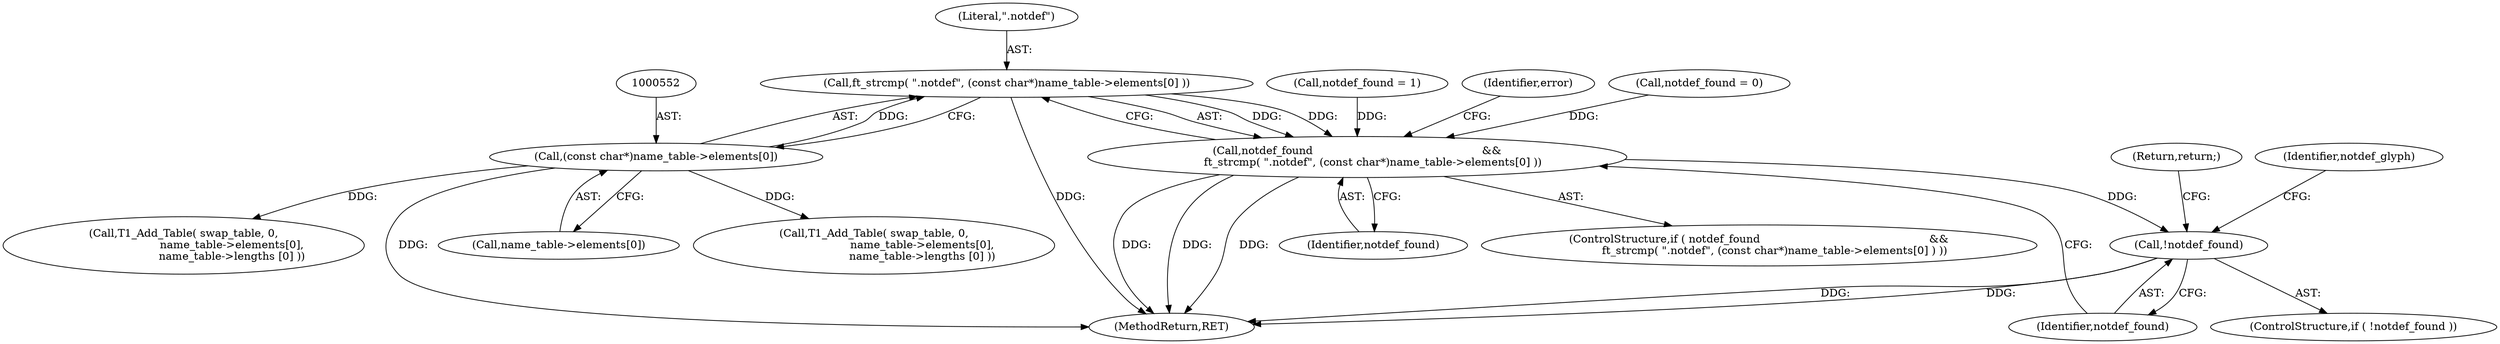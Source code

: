 digraph "0_savannah_dd89710f0f643eb0f99a3830e0712d26c7642acd@API" {
"1000549" [label="(Call,ft_strcmp( \".notdef\", (const char*)name_table->elements[0] ))"];
"1000551" [label="(Call,(const char*)name_table->elements[0])"];
"1000547" [label="(Call,notdef_found                                                 &&\n         ft_strcmp( \".notdef\", (const char*)name_table->elements[0] ))"];
"1000705" [label="(Call,!notdef_found)"];
"1000710" [label="(Identifier,notdef_glyph)"];
"1000548" [label="(Identifier,notdef_found)"];
"1000546" [label="(ControlStructure,if ( notdef_found                                                 &&\n         ft_strcmp( \".notdef\", (const char*)name_table->elements[0] ) ))"];
"1000704" [label="(ControlStructure,if ( !notdef_found ))"];
"1000814" [label="(Return,return;)"];
"1000706" [label="(Identifier,notdef_found)"];
"1000211" [label="(Call,notdef_found = 0)"];
"1000452" [label="(Call,notdef_found = 1)"];
"1000550" [label="(Literal,\".notdef\")"];
"1000561" [label="(Call,T1_Add_Table( swap_table, 0,\n                            name_table->elements[0],\n                            name_table->lengths [0] ))"];
"1000705" [label="(Call,!notdef_found)"];
"1000719" [label="(Call,T1_Add_Table( swap_table, 0,\n                            name_table->elements[0],\n                            name_table->lengths [0] ))"];
"1000560" [label="(Identifier,error)"];
"1000549" [label="(Call,ft_strcmp( \".notdef\", (const char*)name_table->elements[0] ))"];
"1000553" [label="(Call,name_table->elements[0])"];
"1000547" [label="(Call,notdef_found                                                 &&\n         ft_strcmp( \".notdef\", (const char*)name_table->elements[0] ))"];
"1000551" [label="(Call,(const char*)name_table->elements[0])"];
"1000823" [label="(MethodReturn,RET)"];
"1000549" -> "1000547"  [label="AST: "];
"1000549" -> "1000551"  [label="CFG: "];
"1000550" -> "1000549"  [label="AST: "];
"1000551" -> "1000549"  [label="AST: "];
"1000547" -> "1000549"  [label="CFG: "];
"1000549" -> "1000823"  [label="DDG: "];
"1000549" -> "1000547"  [label="DDG: "];
"1000549" -> "1000547"  [label="DDG: "];
"1000551" -> "1000549"  [label="DDG: "];
"1000551" -> "1000553"  [label="CFG: "];
"1000552" -> "1000551"  [label="AST: "];
"1000553" -> "1000551"  [label="AST: "];
"1000551" -> "1000823"  [label="DDG: "];
"1000551" -> "1000561"  [label="DDG: "];
"1000551" -> "1000719"  [label="DDG: "];
"1000547" -> "1000546"  [label="AST: "];
"1000547" -> "1000548"  [label="CFG: "];
"1000548" -> "1000547"  [label="AST: "];
"1000560" -> "1000547"  [label="CFG: "];
"1000706" -> "1000547"  [label="CFG: "];
"1000547" -> "1000823"  [label="DDG: "];
"1000547" -> "1000823"  [label="DDG: "];
"1000547" -> "1000823"  [label="DDG: "];
"1000452" -> "1000547"  [label="DDG: "];
"1000211" -> "1000547"  [label="DDG: "];
"1000547" -> "1000705"  [label="DDG: "];
"1000705" -> "1000704"  [label="AST: "];
"1000705" -> "1000706"  [label="CFG: "];
"1000706" -> "1000705"  [label="AST: "];
"1000710" -> "1000705"  [label="CFG: "];
"1000814" -> "1000705"  [label="CFG: "];
"1000705" -> "1000823"  [label="DDG: "];
"1000705" -> "1000823"  [label="DDG: "];
}
